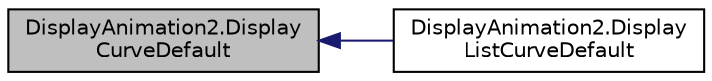 digraph "DisplayAnimation2.DisplayCurveDefault"
{
  edge [fontname="Helvetica",fontsize="10",labelfontname="Helvetica",labelfontsize="10"];
  node [fontname="Helvetica",fontsize="10",shape=record];
  rankdir="LR";
  Node88 [label="DisplayAnimation2.Display\lCurveDefault",height=0.2,width=0.4,color="black", fillcolor="grey75", style="filled", fontcolor="black"];
  Node88 -> Node89 [dir="back",color="midnightblue",fontsize="10",style="solid",fontname="Helvetica"];
  Node89 [label="DisplayAnimation2.Display\lListCurveDefault",height=0.2,width=0.4,color="black", fillcolor="white", style="filled",URL="$namespace_display_animation2.html#a8872e4876a507066d82b9c86e4677107"];
}
